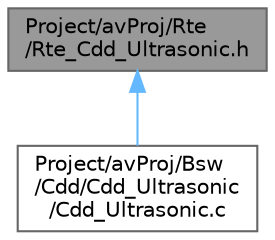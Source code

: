 digraph "Project/avProj/Rte/Rte_Cdd_Ultrasonic.h"
{
 // LATEX_PDF_SIZE
  bgcolor="transparent";
  edge [fontname=Helvetica,fontsize=10,labelfontname=Helvetica,labelfontsize=10];
  node [fontname=Helvetica,fontsize=10,shape=box,height=0.2,width=0.4];
  Node1 [id="Node000001",label="Project/avProj/Rte\l/Rte_Cdd_Ultrasonic.h",height=0.2,width=0.4,color="gray40", fillcolor="grey60", style="filled", fontcolor="black",tooltip=" "];
  Node1 -> Node2 [id="edge1_Node000001_Node000002",dir="back",color="steelblue1",style="solid",tooltip=" "];
  Node2 [id="Node000002",label="Project/avProj/Bsw\l/Cdd/Cdd_Ultrasonic\l/Cdd_Ultrasonic.c",height=0.2,width=0.4,color="grey40", fillcolor="white", style="filled",URL="$_cdd___ultrasonic_8c.html",tooltip=" "];
}
